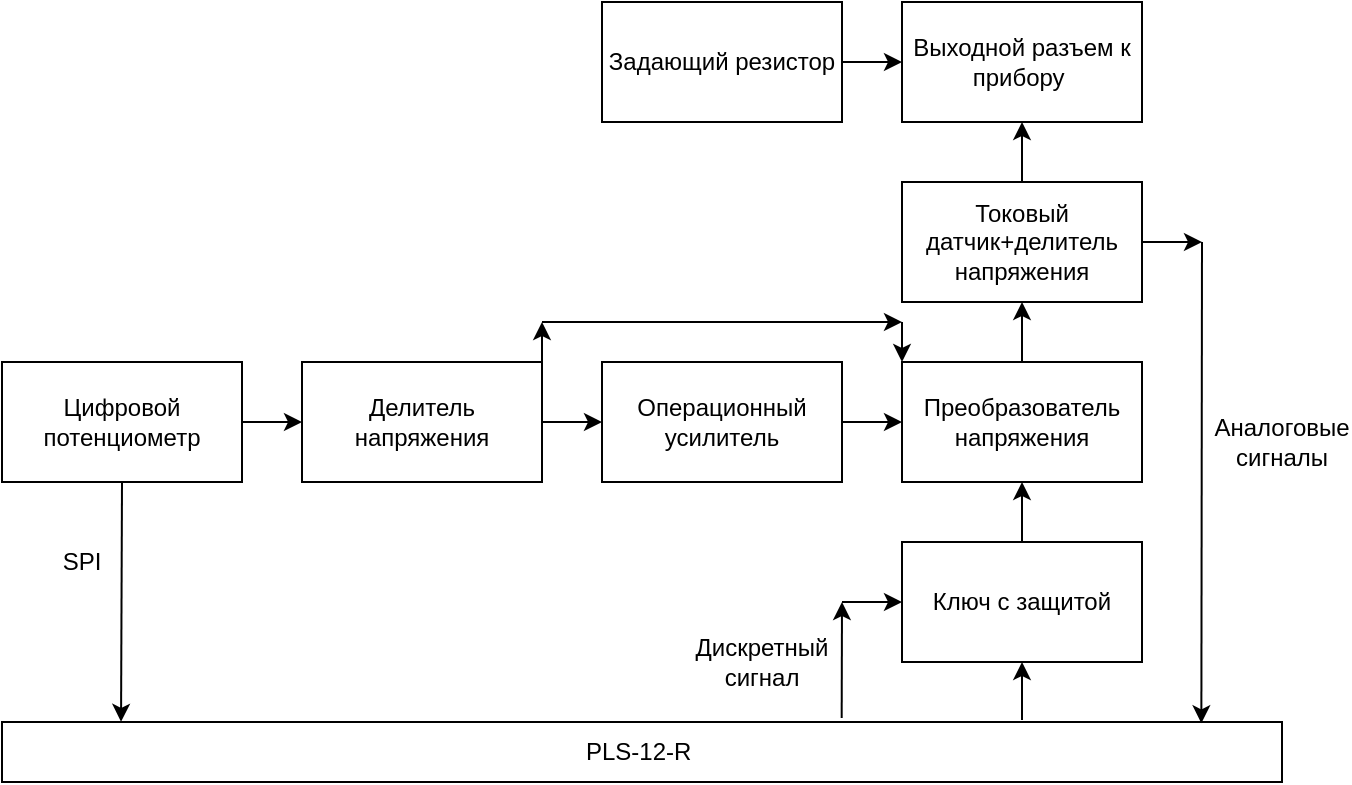 <mxfile version="14.1.8" type="device"><diagram id="snmMR0WnYeWqbLc13wxL" name="Страница 1"><mxGraphModel dx="813" dy="470" grid="1" gridSize="10" guides="1" tooltips="1" connect="1" arrows="1" fold="1" page="1" pageScale="1" pageWidth="827" pageHeight="1169" math="0" shadow="0"><root><mxCell id="0"/><mxCell id="1" parent="0"/><mxCell id="OftNqaS5_g0q9kHWDuEA-1" value="PLS-12-R&amp;nbsp;" style="rounded=0;whiteSpace=wrap;html=1;" vertex="1" parent="1"><mxGeometry x="100" y="420" width="640" height="30" as="geometry"/></mxCell><mxCell id="OftNqaS5_g0q9kHWDuEA-2" value="Ключ с защитой" style="rounded=0;whiteSpace=wrap;html=1;" vertex="1" parent="1"><mxGeometry x="550" y="330" width="120" height="60" as="geometry"/></mxCell><mxCell id="OftNqaS5_g0q9kHWDuEA-3" value="" style="endArrow=classic;html=1;entryX=0.5;entryY=1;entryDx=0;entryDy=0;" edge="1" parent="1" target="OftNqaS5_g0q9kHWDuEA-2"><mxGeometry width="50" height="50" relative="1" as="geometry"><mxPoint x="610" y="419" as="sourcePoint"/><mxPoint x="440" y="290" as="targetPoint"/></mxGeometry></mxCell><mxCell id="OftNqaS5_g0q9kHWDuEA-4" value="Преобразователь напряжения" style="rounded=0;whiteSpace=wrap;html=1;" vertex="1" parent="1"><mxGeometry x="550" y="240" width="120" height="60" as="geometry"/></mxCell><mxCell id="OftNqaS5_g0q9kHWDuEA-5" value="" style="endArrow=classic;html=1;exitX=0.5;exitY=0;exitDx=0;exitDy=0;entryX=0.5;entryY=1;entryDx=0;entryDy=0;" edge="1" parent="1" source="OftNqaS5_g0q9kHWDuEA-2" target="OftNqaS5_g0q9kHWDuEA-4"><mxGeometry width="50" height="50" relative="1" as="geometry"><mxPoint x="390" y="330" as="sourcePoint"/><mxPoint x="440" y="280" as="targetPoint"/></mxGeometry></mxCell><mxCell id="OftNqaS5_g0q9kHWDuEA-6" value="Выходной разъем к прибору&amp;nbsp;" style="rounded=0;whiteSpace=wrap;html=1;" vertex="1" parent="1"><mxGeometry x="550" y="60" width="120" height="60" as="geometry"/></mxCell><mxCell id="OftNqaS5_g0q9kHWDuEA-8" value="Задающий резистор" style="rounded=0;whiteSpace=wrap;html=1;" vertex="1" parent="1"><mxGeometry x="400" y="60" width="120" height="60" as="geometry"/></mxCell><mxCell id="OftNqaS5_g0q9kHWDuEA-9" value="" style="endArrow=classic;html=1;exitX=1;exitY=0.5;exitDx=0;exitDy=0;entryX=0;entryY=0.5;entryDx=0;entryDy=0;" edge="1" parent="1" source="OftNqaS5_g0q9kHWDuEA-8" target="OftNqaS5_g0q9kHWDuEA-6"><mxGeometry width="50" height="50" relative="1" as="geometry"><mxPoint x="410" y="390" as="sourcePoint"/><mxPoint x="460" y="340" as="targetPoint"/></mxGeometry></mxCell><mxCell id="OftNqaS5_g0q9kHWDuEA-10" value="Операционный усилитель" style="rounded=0;whiteSpace=wrap;html=1;" vertex="1" parent="1"><mxGeometry x="400" y="240" width="120" height="60" as="geometry"/></mxCell><mxCell id="OftNqaS5_g0q9kHWDuEA-11" value="" style="endArrow=classic;html=1;exitX=1;exitY=0.5;exitDx=0;exitDy=0;entryX=0;entryY=0.5;entryDx=0;entryDy=0;" edge="1" parent="1" source="OftNqaS5_g0q9kHWDuEA-10" target="OftNqaS5_g0q9kHWDuEA-4"><mxGeometry width="50" height="50" relative="1" as="geometry"><mxPoint x="530" y="190" as="sourcePoint"/><mxPoint x="560" y="190" as="targetPoint"/></mxGeometry></mxCell><mxCell id="OftNqaS5_g0q9kHWDuEA-12" value="Делитель напряжения" style="rounded=0;whiteSpace=wrap;html=1;" vertex="1" parent="1"><mxGeometry x="250" y="240" width="120" height="60" as="geometry"/></mxCell><mxCell id="OftNqaS5_g0q9kHWDuEA-13" value="" style="endArrow=classic;html=1;exitX=1;exitY=0.5;exitDx=0;exitDy=0;entryX=0;entryY=0.5;entryDx=0;entryDy=0;" edge="1" parent="1" source="OftNqaS5_g0q9kHWDuEA-12" target="OftNqaS5_g0q9kHWDuEA-10"><mxGeometry width="50" height="50" relative="1" as="geometry"><mxPoint x="530" y="280.0" as="sourcePoint"/><mxPoint x="560" y="280.0" as="targetPoint"/></mxGeometry></mxCell><mxCell id="OftNqaS5_g0q9kHWDuEA-14" value="" style="endArrow=classic;html=1;exitX=1;exitY=0;exitDx=0;exitDy=0;" edge="1" parent="1" source="OftNqaS5_g0q9kHWDuEA-12"><mxGeometry width="50" height="50" relative="1" as="geometry"><mxPoint x="410" y="410" as="sourcePoint"/><mxPoint x="370" y="220" as="targetPoint"/></mxGeometry></mxCell><mxCell id="OftNqaS5_g0q9kHWDuEA-15" value="" style="endArrow=classic;html=1;" edge="1" parent="1"><mxGeometry width="50" height="50" relative="1" as="geometry"><mxPoint x="370" y="220" as="sourcePoint"/><mxPoint x="550" y="220" as="targetPoint"/></mxGeometry></mxCell><mxCell id="OftNqaS5_g0q9kHWDuEA-16" value="" style="endArrow=classic;html=1;entryX=0;entryY=0;entryDx=0;entryDy=0;" edge="1" parent="1" target="OftNqaS5_g0q9kHWDuEA-4"><mxGeometry width="50" height="50" relative="1" as="geometry"><mxPoint x="550" y="220" as="sourcePoint"/><mxPoint x="570" y="270" as="targetPoint"/></mxGeometry></mxCell><mxCell id="OftNqaS5_g0q9kHWDuEA-19" value="Цифровой потенциометр" style="rounded=0;whiteSpace=wrap;html=1;" vertex="1" parent="1"><mxGeometry x="100" y="240" width="120" height="60" as="geometry"/></mxCell><mxCell id="OftNqaS5_g0q9kHWDuEA-20" value="" style="endArrow=classic;html=1;exitX=1;exitY=0.5;exitDx=0;exitDy=0;entryX=0;entryY=0.5;entryDx=0;entryDy=0;" edge="1" parent="1" source="OftNqaS5_g0q9kHWDuEA-19" target="OftNqaS5_g0q9kHWDuEA-12"><mxGeometry width="50" height="50" relative="1" as="geometry"><mxPoint x="160" y="370" as="sourcePoint"/><mxPoint x="210" y="320" as="targetPoint"/></mxGeometry></mxCell><mxCell id="OftNqaS5_g0q9kHWDuEA-21" value="Токовый датчик+делитель напряжения" style="rounded=0;whiteSpace=wrap;html=1;" vertex="1" parent="1"><mxGeometry x="550" y="150" width="120" height="60" as="geometry"/></mxCell><mxCell id="OftNqaS5_g0q9kHWDuEA-24" value="" style="endArrow=classic;html=1;exitX=0.5;exitY=0;exitDx=0;exitDy=0;entryX=0.5;entryY=1;entryDx=0;entryDy=0;" edge="1" parent="1" source="OftNqaS5_g0q9kHWDuEA-4" target="OftNqaS5_g0q9kHWDuEA-21"><mxGeometry width="50" height="50" relative="1" as="geometry"><mxPoint x="620" y="340.0" as="sourcePoint"/><mxPoint x="620" y="310.0" as="targetPoint"/></mxGeometry></mxCell><mxCell id="OftNqaS5_g0q9kHWDuEA-25" value="" style="endArrow=classic;html=1;exitX=0.5;exitY=0;exitDx=0;exitDy=0;entryX=0.5;entryY=1;entryDx=0;entryDy=0;" edge="1" parent="1" source="OftNqaS5_g0q9kHWDuEA-21" target="OftNqaS5_g0q9kHWDuEA-6"><mxGeometry width="50" height="50" relative="1" as="geometry"><mxPoint x="620" y="250" as="sourcePoint"/><mxPoint x="620" y="220" as="targetPoint"/></mxGeometry></mxCell><mxCell id="OftNqaS5_g0q9kHWDuEA-26" value="" style="endArrow=classic;html=1;exitX=0.5;exitY=1;exitDx=0;exitDy=0;entryX=0.093;entryY=-0.003;entryDx=0;entryDy=0;entryPerimeter=0;" edge="1" parent="1" source="OftNqaS5_g0q9kHWDuEA-19" target="OftNqaS5_g0q9kHWDuEA-1"><mxGeometry width="50" height="50" relative="1" as="geometry"><mxPoint x="420" y="420" as="sourcePoint"/><mxPoint x="470" y="370" as="targetPoint"/></mxGeometry></mxCell><mxCell id="OftNqaS5_g0q9kHWDuEA-27" value="SPI" style="text;html=1;strokeColor=none;fillColor=none;align=center;verticalAlign=middle;whiteSpace=wrap;rounded=0;" vertex="1" parent="1"><mxGeometry x="120" y="330" width="40" height="20" as="geometry"/></mxCell><mxCell id="OftNqaS5_g0q9kHWDuEA-28" value="" style="endArrow=classic;html=1;entryX=0.937;entryY=0.021;entryDx=0;entryDy=0;entryPerimeter=0;" edge="1" parent="1" target="OftNqaS5_g0q9kHWDuEA-1"><mxGeometry width="50" height="50" relative="1" as="geometry"><mxPoint x="700" y="180" as="sourcePoint"/><mxPoint x="470" y="340" as="targetPoint"/></mxGeometry></mxCell><mxCell id="OftNqaS5_g0q9kHWDuEA-29" value="" style="endArrow=classic;html=1;exitX=1;exitY=0.5;exitDx=0;exitDy=0;" edge="1" parent="1" source="OftNqaS5_g0q9kHWDuEA-21"><mxGeometry width="50" height="50" relative="1" as="geometry"><mxPoint x="700" y="140" as="sourcePoint"/><mxPoint x="700" y="180" as="targetPoint"/></mxGeometry></mxCell><mxCell id="OftNqaS5_g0q9kHWDuEA-31" value="" style="endArrow=classic;html=1;entryX=0;entryY=0.5;entryDx=0;entryDy=0;" edge="1" parent="1" target="OftNqaS5_g0q9kHWDuEA-2"><mxGeometry width="50" height="50" relative="1" as="geometry"><mxPoint x="520" y="360" as="sourcePoint"/><mxPoint x="430" y="210" as="targetPoint"/></mxGeometry></mxCell><mxCell id="OftNqaS5_g0q9kHWDuEA-32" value="" style="endArrow=classic;html=1;exitX=0.656;exitY=-0.067;exitDx=0;exitDy=0;exitPerimeter=0;" edge="1" parent="1" source="OftNqaS5_g0q9kHWDuEA-1"><mxGeometry width="50" height="50" relative="1" as="geometry"><mxPoint x="380" y="260" as="sourcePoint"/><mxPoint x="520" y="360" as="targetPoint"/></mxGeometry></mxCell><mxCell id="OftNqaS5_g0q9kHWDuEA-33" value="Аналоговые сигналы" style="text;html=1;strokeColor=none;fillColor=none;align=center;verticalAlign=middle;whiteSpace=wrap;rounded=0;" vertex="1" parent="1"><mxGeometry x="720" y="270" width="40" height="20" as="geometry"/></mxCell><mxCell id="OftNqaS5_g0q9kHWDuEA-34" value="Дискретный сигнал" style="text;html=1;strokeColor=none;fillColor=none;align=center;verticalAlign=middle;whiteSpace=wrap;rounded=0;" vertex="1" parent="1"><mxGeometry x="460" y="380" width="40" height="20" as="geometry"/></mxCell></root></mxGraphModel></diagram></mxfile>